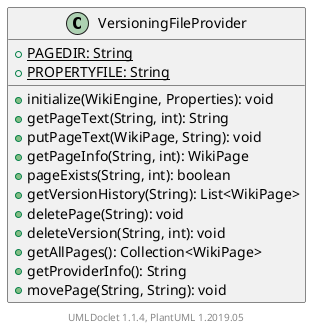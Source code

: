 @startuml

    class VersioningFileProvider [[VersioningFileProvider.html]] {
        {static} +PAGEDIR: String
        {static} +PROPERTYFILE: String
        +initialize(WikiEngine, Properties): void
        +getPageText(String, int): String
        +putPageText(WikiPage, String): void
        +getPageInfo(String, int): WikiPage
        +pageExists(String, int): boolean
        +getVersionHistory(String): List<WikiPage>
        +deletePage(String): void
        +deleteVersion(String, int): void
        +getAllPages(): Collection<WikiPage>
        +getProviderInfo(): String
        +movePage(String, String): void
    }


    center footer UMLDoclet 1.1.4, PlantUML 1.2019.05
@enduml
